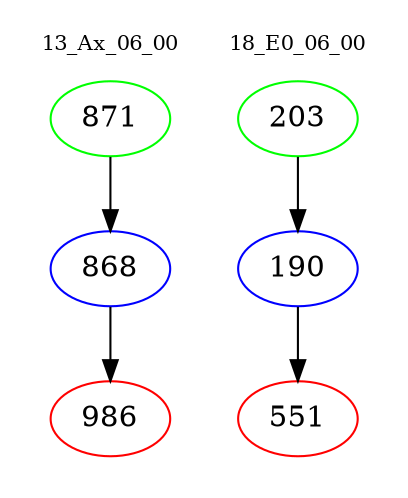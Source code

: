 digraph{
subgraph cluster_0 {
color = white
label = "13_Ax_06_00";
fontsize=10;
T0_871 [label="871", color="green"]
T0_871 -> T0_868 [color="black"]
T0_868 [label="868", color="blue"]
T0_868 -> T0_986 [color="black"]
T0_986 [label="986", color="red"]
}
subgraph cluster_1 {
color = white
label = "18_E0_06_00";
fontsize=10;
T1_203 [label="203", color="green"]
T1_203 -> T1_190 [color="black"]
T1_190 [label="190", color="blue"]
T1_190 -> T1_551 [color="black"]
T1_551 [label="551", color="red"]
}
}
